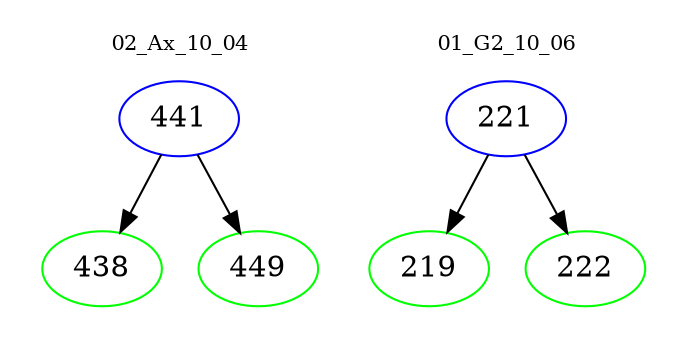digraph{
subgraph cluster_0 {
color = white
label = "02_Ax_10_04";
fontsize=10;
T0_441 [label="441", color="blue"]
T0_441 -> T0_438 [color="black"]
T0_438 [label="438", color="green"]
T0_441 -> T0_449 [color="black"]
T0_449 [label="449", color="green"]
}
subgraph cluster_1 {
color = white
label = "01_G2_10_06";
fontsize=10;
T1_221 [label="221", color="blue"]
T1_221 -> T1_219 [color="black"]
T1_219 [label="219", color="green"]
T1_221 -> T1_222 [color="black"]
T1_222 [label="222", color="green"]
}
}
